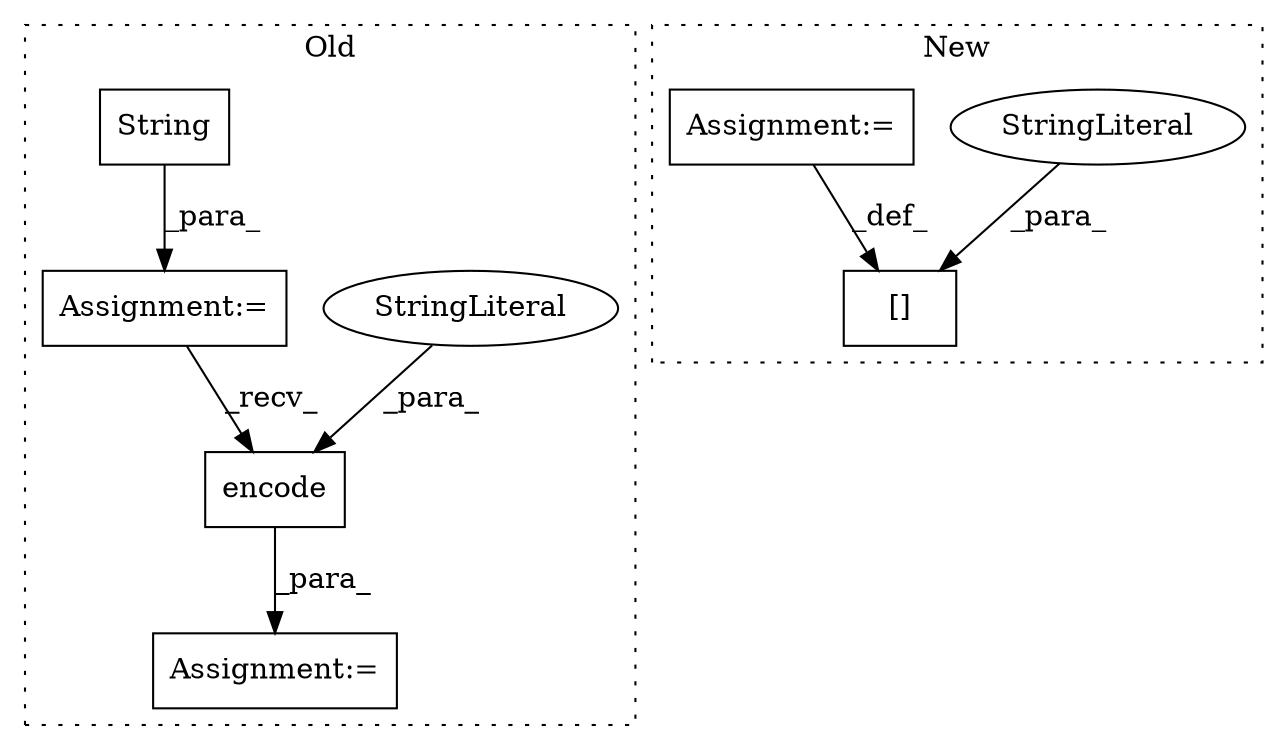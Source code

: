 digraph G {
subgraph cluster0 {
1 [label="encode" a="32" s="5354,5367" l="7,1" shape="box"];
3 [label="StringLiteral" a="45" s="5361" l="6" shape="ellipse"];
4 [label="Assignment:=" a="7" s="5328" l="1" shape="box"];
6 [label="Assignment:=" a="7" s="5297" l="1" shape="box"];
8 [label="String" a="32" s="5298,5313" l="7,1" shape="box"];
label = "Old";
style="dotted";
}
subgraph cluster1 {
2 [label="[]" a="2" s="5228,5252" l="8,1" shape="box"];
5 [label="StringLiteral" a="45" s="5236" l="16" shape="ellipse"];
7 [label="Assignment:=" a="7" s="5253" l="1" shape="box"];
label = "New";
style="dotted";
}
1 -> 4 [label="_para_"];
3 -> 1 [label="_para_"];
5 -> 2 [label="_para_"];
6 -> 1 [label="_recv_"];
7 -> 2 [label="_def_"];
8 -> 6 [label="_para_"];
}